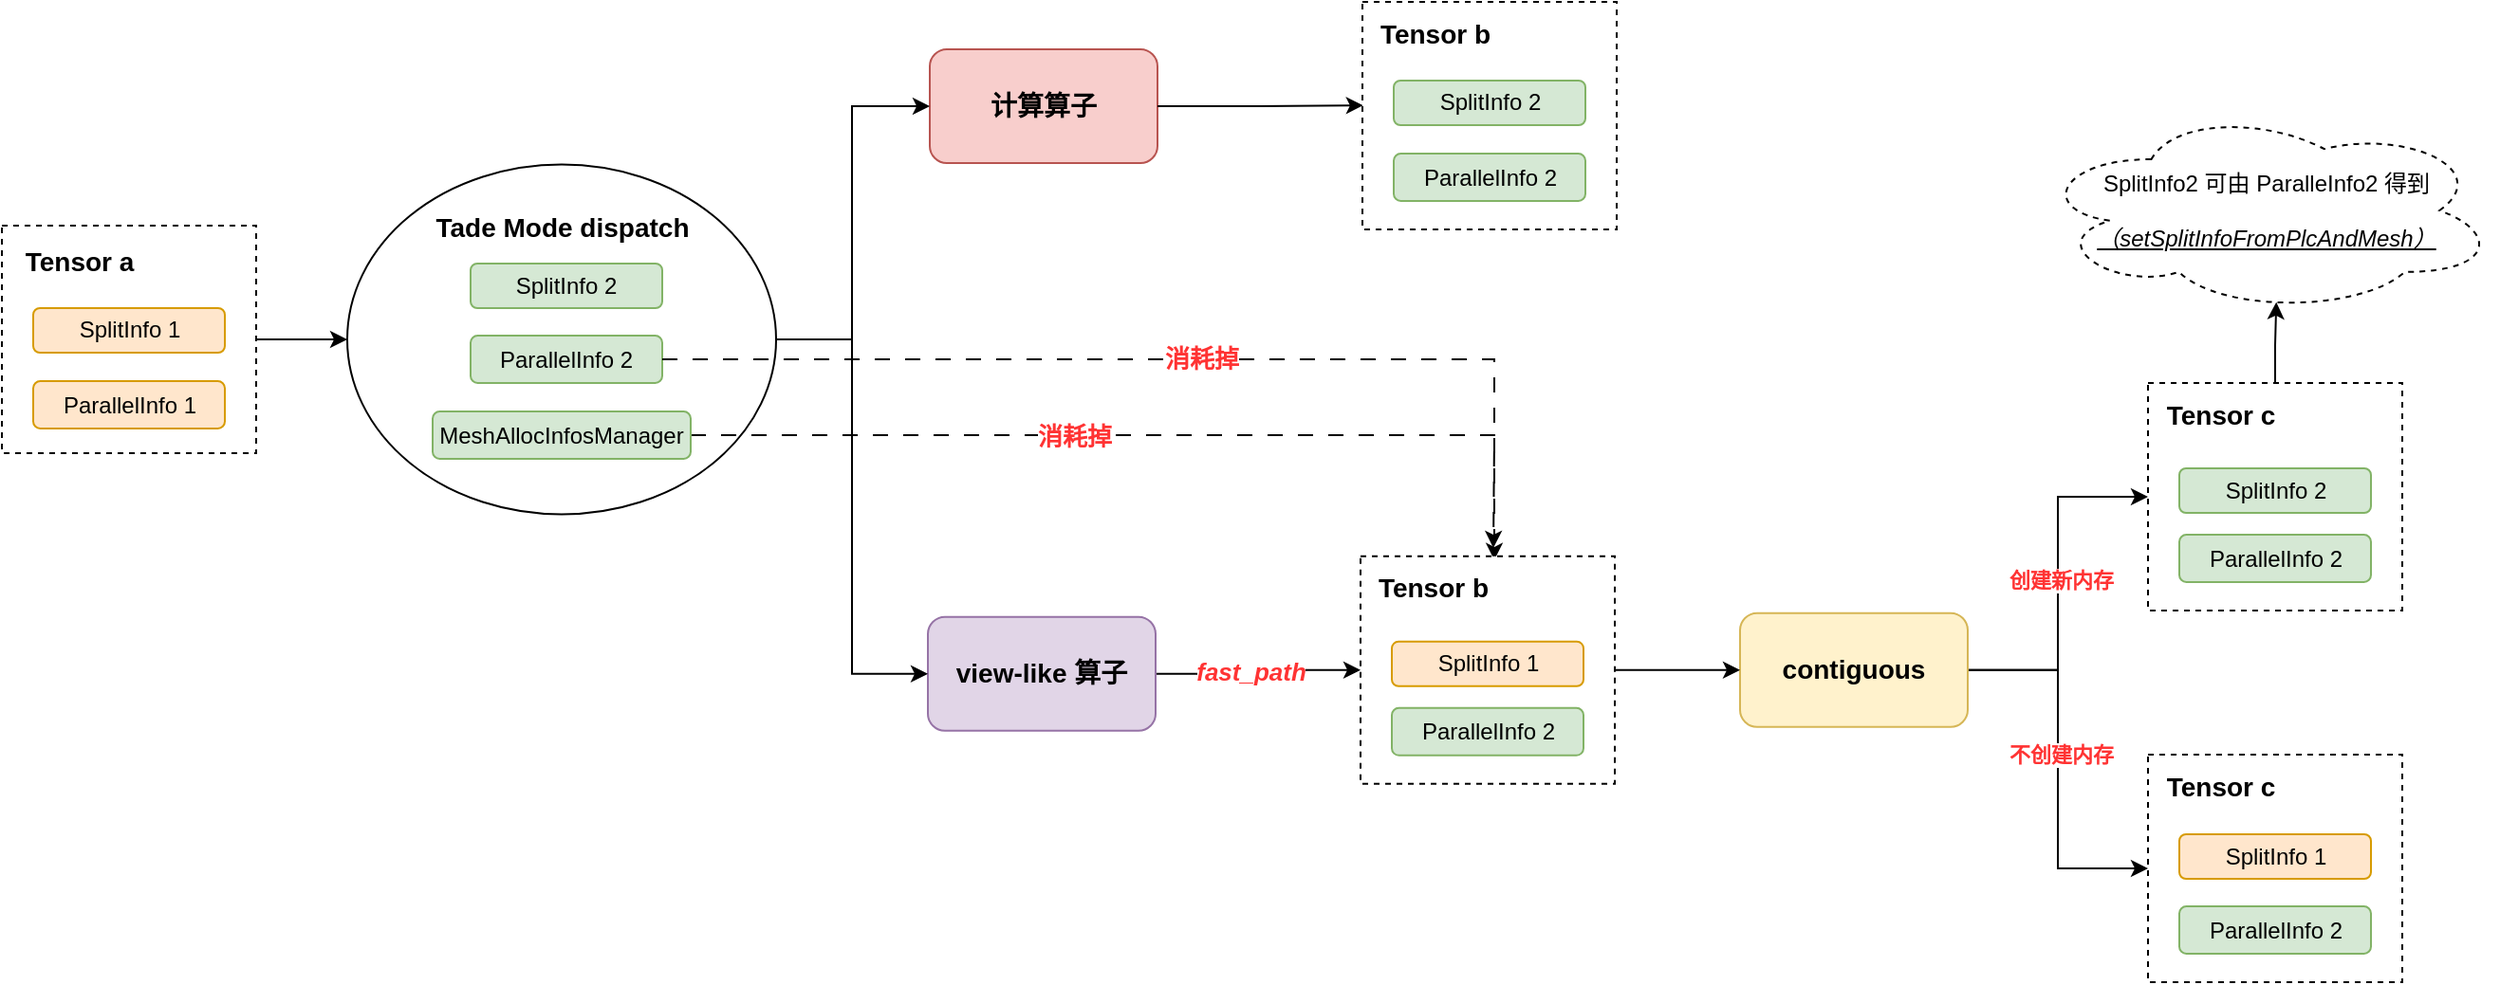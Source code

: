 <mxfile version="28.0.6">
  <diagram name="第 1 页" id="CdG222YWi3Gpi-IJMu8V">
    <mxGraphModel dx="1546" dy="900" grid="1" gridSize="10" guides="1" tooltips="1" connect="1" arrows="1" fold="1" page="1" pageScale="1" pageWidth="827" pageHeight="1169" math="0" shadow="0">
      <root>
        <mxCell id="0" />
        <mxCell id="1" parent="0" />
        <mxCell id="qGf1blorMeZrk6eY_F8d-1" value="&lt;font style=&quot;font-size: 14px;&quot;&gt;&lt;b&gt;计算算子&lt;/b&gt;&lt;/font&gt;" style="rounded=1;whiteSpace=wrap;html=1;fillColor=#f8cecc;strokeColor=#b85450;" parent="1" vertex="1">
          <mxGeometry x="590" y="140" width="120" height="60" as="geometry" />
        </mxCell>
        <mxCell id="qGf1blorMeZrk6eY_F8d-2" style="edgeStyle=orthogonalEdgeStyle;rounded=0;orthogonalLoop=1;jettySize=auto;html=1;entryX=0;entryY=0.5;entryDx=0;entryDy=0;" parent="1" source="qGf1blorMeZrk6eY_F8d-16" target="qGf1blorMeZrk6eY_F8d-31" edge="1">
          <mxGeometry relative="1" as="geometry" />
        </mxCell>
        <mxCell id="qGf1blorMeZrk6eY_F8d-3" style="edgeStyle=orthogonalEdgeStyle;rounded=0;orthogonalLoop=1;jettySize=auto;html=1;entryX=0;entryY=0.5;entryDx=0;entryDy=0;" parent="1" source="qGf1blorMeZrk6eY_F8d-31" target="qGf1blorMeZrk6eY_F8d-1" edge="1">
          <mxGeometry relative="1" as="geometry">
            <Array as="points">
              <mxPoint x="549" y="293" />
              <mxPoint x="549" y="170" />
            </Array>
          </mxGeometry>
        </mxCell>
        <mxCell id="qGf1blorMeZrk6eY_F8d-4" style="edgeStyle=orthogonalEdgeStyle;rounded=0;orthogonalLoop=1;jettySize=auto;html=1;entryX=0.003;entryY=0.455;entryDx=0;entryDy=0;entryPerimeter=0;" parent="1" source="qGf1blorMeZrk6eY_F8d-1" target="qGf1blorMeZrk6eY_F8d-21" edge="1">
          <mxGeometry relative="1" as="geometry" />
        </mxCell>
        <mxCell id="qGf1blorMeZrk6eY_F8d-5" style="edgeStyle=orthogonalEdgeStyle;rounded=0;orthogonalLoop=1;jettySize=auto;html=1;entryX=0;entryY=0.5;entryDx=0;entryDy=0;" parent="1" source="qGf1blorMeZrk6eY_F8d-7" target="qGf1blorMeZrk6eY_F8d-44" edge="1">
          <mxGeometry relative="1" as="geometry" />
        </mxCell>
        <mxCell id="qGf1blorMeZrk6eY_F8d-6" value="&lt;span style=&quot;font-size: 13px;&quot;&gt;fast_path&lt;/span&gt;" style="edgeLabel;html=1;align=center;verticalAlign=middle;resizable=0;points=[];fontStyle=3;fontColor=#FF3333;" parent="qGf1blorMeZrk6eY_F8d-5" vertex="1" connectable="0">
          <mxGeometry x="0.111" relative="1" as="geometry">
            <mxPoint x="-9" as="offset" />
          </mxGeometry>
        </mxCell>
        <mxCell id="qGf1blorMeZrk6eY_F8d-7" value="&lt;font style=&quot;font-size: 14px;&quot;&gt;&lt;b&gt;view-like 算子&lt;/b&gt;&lt;/font&gt;" style="rounded=1;whiteSpace=wrap;html=1;fillColor=#e1d5e7;strokeColor=#9673a6;" parent="1" vertex="1">
          <mxGeometry x="589" y="439.4" width="120" height="60" as="geometry" />
        </mxCell>
        <mxCell id="qGf1blorMeZrk6eY_F8d-8" style="edgeStyle=orthogonalEdgeStyle;rounded=0;orthogonalLoop=1;jettySize=auto;html=1;entryX=0;entryY=0.5;entryDx=0;entryDy=0;" parent="1" source="qGf1blorMeZrk6eY_F8d-31" target="qGf1blorMeZrk6eY_F8d-7" edge="1">
          <mxGeometry relative="1" as="geometry" />
        </mxCell>
        <mxCell id="qGf1blorMeZrk6eY_F8d-9" style="edgeStyle=orthogonalEdgeStyle;rounded=0;orthogonalLoop=1;jettySize=auto;html=1;entryX=0;entryY=0.5;entryDx=0;entryDy=0;" parent="1" source="qGf1blorMeZrk6eY_F8d-13" target="qGf1blorMeZrk6eY_F8d-26" edge="1">
          <mxGeometry relative="1" as="geometry" />
        </mxCell>
        <mxCell id="qGf1blorMeZrk6eY_F8d-10" value="&lt;b&gt;&lt;font style=&quot;color: rgb(255, 51, 51);&quot;&gt;创建新内存&lt;/font&gt;&lt;/b&gt;" style="edgeLabel;html=1;align=center;verticalAlign=middle;resizable=0;points=[];" parent="qGf1blorMeZrk6eY_F8d-9" vertex="1" connectable="0">
          <mxGeometry x="0.017" y="-1" relative="1" as="geometry">
            <mxPoint as="offset" />
          </mxGeometry>
        </mxCell>
        <mxCell id="qGf1blorMeZrk6eY_F8d-11" style="edgeStyle=orthogonalEdgeStyle;rounded=0;orthogonalLoop=1;jettySize=auto;html=1;entryX=0;entryY=0.5;entryDx=0;entryDy=0;" parent="1" source="qGf1blorMeZrk6eY_F8d-13" target="qGf1blorMeZrk6eY_F8d-41" edge="1">
          <mxGeometry relative="1" as="geometry" />
        </mxCell>
        <mxCell id="qGf1blorMeZrk6eY_F8d-12" value="&lt;font style=&quot;color: rgb(255, 51, 51);&quot;&gt;&lt;b&gt;不创建内存&lt;/b&gt;&lt;/font&gt;" style="edgeLabel;html=1;align=center;verticalAlign=middle;resizable=0;points=[];" parent="qGf1blorMeZrk6eY_F8d-11" vertex="1" connectable="0">
          <mxGeometry x="-0.081" y="1" relative="1" as="geometry">
            <mxPoint as="offset" />
          </mxGeometry>
        </mxCell>
        <mxCell id="qGf1blorMeZrk6eY_F8d-13" value="&lt;font style=&quot;font-size: 14px;&quot;&gt;&lt;b&gt;contiguous&lt;/b&gt;&lt;/font&gt;" style="rounded=1;whiteSpace=wrap;html=1;fillColor=#fff2cc;strokeColor=#d6b656;" parent="1" vertex="1">
          <mxGeometry x="1017" y="437.4" width="120" height="60" as="geometry" />
        </mxCell>
        <mxCell id="qGf1blorMeZrk6eY_F8d-14" style="edgeStyle=orthogonalEdgeStyle;rounded=0;orthogonalLoop=1;jettySize=auto;html=1;" parent="1" source="qGf1blorMeZrk6eY_F8d-44" target="qGf1blorMeZrk6eY_F8d-13" edge="1">
          <mxGeometry relative="1" as="geometry" />
        </mxCell>
        <mxCell id="qGf1blorMeZrk6eY_F8d-15" value="" style="group" parent="1" vertex="1" connectable="0">
          <mxGeometry x="101" y="233" width="134" height="120" as="geometry" />
        </mxCell>
        <mxCell id="qGf1blorMeZrk6eY_F8d-16" value="" style="rounded=0;whiteSpace=wrap;html=1;dashed=1;container=0;" parent="qGf1blorMeZrk6eY_F8d-15" vertex="1">
          <mxGeometry width="134" height="120" as="geometry" />
        </mxCell>
        <mxCell id="qGf1blorMeZrk6eY_F8d-17" value="SplitInfo 1" style="rounded=1;whiteSpace=wrap;html=1;fillColor=#ffe6cc;strokeColor=#d79b00;container=0;" parent="qGf1blorMeZrk6eY_F8d-15" vertex="1">
          <mxGeometry x="16.5" y="43.5" width="101" height="23.5" as="geometry" />
        </mxCell>
        <mxCell id="qGf1blorMeZrk6eY_F8d-18" value="&lt;b&gt;&lt;font style=&quot;font-size: 14px;&quot;&gt;Tensor a&lt;/font&gt;&lt;/b&gt;" style="text;html=1;align=center;verticalAlign=middle;whiteSpace=wrap;rounded=0;container=0;" parent="qGf1blorMeZrk6eY_F8d-15" vertex="1">
          <mxGeometry x="10.5" y="4" width="60" height="30" as="geometry" />
        </mxCell>
        <mxCell id="qGf1blorMeZrk6eY_F8d-19" value="ParallelInfo 1" style="rounded=1;whiteSpace=wrap;html=1;fillColor=#ffe6cc;strokeColor=#d79b00;container=0;" parent="qGf1blorMeZrk6eY_F8d-15" vertex="1">
          <mxGeometry x="16.5" y="82" width="101" height="25" as="geometry" />
        </mxCell>
        <mxCell id="qGf1blorMeZrk6eY_F8d-20" value="" style="group" parent="1" vertex="1" connectable="0">
          <mxGeometry x="818" y="115" width="134" height="120" as="geometry" />
        </mxCell>
        <mxCell id="qGf1blorMeZrk6eY_F8d-21" value="" style="rounded=0;whiteSpace=wrap;html=1;movable=1;resizable=1;rotatable=1;deletable=1;editable=1;locked=0;connectable=1;dashed=1;container=0;" parent="qGf1blorMeZrk6eY_F8d-20" vertex="1">
          <mxGeometry width="134" height="120" as="geometry" />
        </mxCell>
        <mxCell id="qGf1blorMeZrk6eY_F8d-22" value="SplitInfo 2" style="rounded=1;whiteSpace=wrap;html=1;fillColor=#d5e8d4;strokeColor=#82b366;container=0;" parent="qGf1blorMeZrk6eY_F8d-20" vertex="1">
          <mxGeometry x="16.5" y="41.5" width="101" height="23.5" as="geometry" />
        </mxCell>
        <mxCell id="qGf1blorMeZrk6eY_F8d-23" value="&lt;b&gt;&lt;font style=&quot;font-size: 14px;&quot;&gt;Tensor b&lt;/font&gt;&lt;/b&gt;" style="text;html=1;align=center;verticalAlign=middle;whiteSpace=wrap;rounded=0;container=0;" parent="qGf1blorMeZrk6eY_F8d-20" vertex="1">
          <mxGeometry x="6" y="2" width="64.5" height="30" as="geometry" />
        </mxCell>
        <mxCell id="qGf1blorMeZrk6eY_F8d-24" value="ParallelInfo 2" style="rounded=1;whiteSpace=wrap;html=1;fillColor=#d5e8d4;strokeColor=#82b366;container=0;" parent="qGf1blorMeZrk6eY_F8d-20" vertex="1">
          <mxGeometry x="16.5" y="80" width="101" height="25" as="geometry" />
        </mxCell>
        <mxCell id="qGf1blorMeZrk6eY_F8d-25" value="" style="group" parent="1" vertex="1" connectable="0">
          <mxGeometry x="1232" y="316" width="134" height="120" as="geometry" />
        </mxCell>
        <mxCell id="qGf1blorMeZrk6eY_F8d-26" value="" style="rounded=0;whiteSpace=wrap;html=1;movable=1;resizable=1;rotatable=1;deletable=1;editable=1;locked=0;connectable=1;dashed=1;container=0;" parent="qGf1blorMeZrk6eY_F8d-25" vertex="1">
          <mxGeometry width="134" height="120" as="geometry" />
        </mxCell>
        <mxCell id="qGf1blorMeZrk6eY_F8d-27" value="&lt;b&gt;&lt;font style=&quot;font-size: 14px;&quot;&gt;Tensor c&lt;/font&gt;&lt;/b&gt;" style="text;html=1;align=center;verticalAlign=middle;whiteSpace=wrap;rounded=0;container=0;" parent="qGf1blorMeZrk6eY_F8d-25" vertex="1">
          <mxGeometry x="6" y="2" width="64.5" height="30" as="geometry" />
        </mxCell>
        <mxCell id="qGf1blorMeZrk6eY_F8d-28" value="ParallelInfo 2" style="rounded=1;whiteSpace=wrap;html=1;fillColor=#d5e8d4;strokeColor=#82b366;container=0;" parent="qGf1blorMeZrk6eY_F8d-25" vertex="1">
          <mxGeometry x="16.5" y="80" width="101" height="25" as="geometry" />
        </mxCell>
        <mxCell id="qGf1blorMeZrk6eY_F8d-29" value="SplitInfo 2" style="rounded=1;whiteSpace=wrap;html=1;fillColor=#d5e8d4;strokeColor=#82b366;container=0;" parent="qGf1blorMeZrk6eY_F8d-25" vertex="1">
          <mxGeometry x="16.5" y="45" width="101" height="23.5" as="geometry" />
        </mxCell>
        <mxCell id="qGf1blorMeZrk6eY_F8d-30" value="SplitInfo2 可由 ParalleInfo2 得到&lt;div&gt;&lt;br&gt;&lt;i&gt;&lt;u&gt;（setSplitInfoFromPlcAndMesh）&lt;/u&gt;&lt;/i&gt;&lt;/div&gt;" style="ellipse;shape=cloud;whiteSpace=wrap;html=1;dashed=1;" parent="1" vertex="1">
          <mxGeometry x="1173" y="171" width="243" height="108" as="geometry" />
        </mxCell>
        <mxCell id="qGf1blorMeZrk6eY_F8d-31" value="" style="ellipse;whiteSpace=wrap;html=1;" parent="1" vertex="1">
          <mxGeometry x="283" y="200.75" width="226" height="184.5" as="geometry" />
        </mxCell>
        <mxCell id="qGf1blorMeZrk6eY_F8d-32" value="&lt;font style=&quot;font-size: 14px;&quot;&gt;&lt;b&gt;Tade Mode dispatch&lt;/b&gt;&lt;/font&gt;" style="text;html=1;align=center;verticalAlign=middle;whiteSpace=wrap;rounded=0;" parent="1" vertex="1">
          <mxGeometry x="326.5" y="219" width="139" height="30" as="geometry" />
        </mxCell>
        <mxCell id="qGf1blorMeZrk6eY_F8d-33" value="ParallelInfo 2" style="rounded=1;whiteSpace=wrap;html=1;fillColor=#d5e8d4;strokeColor=#82b366;container=0;" parent="1" vertex="1">
          <mxGeometry x="348" y="291" width="101" height="25" as="geometry" />
        </mxCell>
        <mxCell id="qGf1blorMeZrk6eY_F8d-34" value="SplitInfo 2" style="rounded=1;whiteSpace=wrap;html=1;fillColor=#d5e8d4;strokeColor=#82b366;container=0;" parent="1" vertex="1">
          <mxGeometry x="348" y="253" width="101" height="23.5" as="geometry" />
        </mxCell>
        <mxCell id="qGf1blorMeZrk6eY_F8d-35" style="edgeStyle=orthogonalEdgeStyle;rounded=0;orthogonalLoop=1;jettySize=auto;html=1;dashed=1;dashPattern=8 8;" parent="1" source="qGf1blorMeZrk6eY_F8d-37" edge="1">
          <mxGeometry relative="1" as="geometry">
            <mxPoint x="887" y="403" as="targetPoint" />
          </mxGeometry>
        </mxCell>
        <mxCell id="qGf1blorMeZrk6eY_F8d-36" value="&lt;font style=&quot;color: rgb(255, 51, 51); font-size: 13px;&quot;&gt;&lt;b&gt;消耗掉&lt;/b&gt;&lt;/font&gt;" style="edgeLabel;html=1;align=center;verticalAlign=middle;resizable=0;points=[];" parent="qGf1blorMeZrk6eY_F8d-35" vertex="1" connectable="0">
          <mxGeometry x="-0.168" y="-3" relative="1" as="geometry">
            <mxPoint x="1" y="-3" as="offset" />
          </mxGeometry>
        </mxCell>
        <mxCell id="qGf1blorMeZrk6eY_F8d-37" value="MeshAllocInfosManager" style="rounded=1;whiteSpace=wrap;html=1;fillColor=#d5e8d4;strokeColor=#82b366;container=0;" parent="1" vertex="1">
          <mxGeometry x="328" y="331" width="136" height="25" as="geometry" />
        </mxCell>
        <mxCell id="qGf1blorMeZrk6eY_F8d-38" style="edgeStyle=orthogonalEdgeStyle;rounded=0;orthogonalLoop=1;jettySize=auto;html=1;entryX=1;entryY=0;entryDx=0;entryDy=0;dashed=1;dashPattern=8 8;exitX=1;exitY=0.5;exitDx=0;exitDy=0;" parent="1" source="qGf1blorMeZrk6eY_F8d-33" target="qGf1blorMeZrk6eY_F8d-45" edge="1">
          <mxGeometry relative="1" as="geometry">
            <mxPoint x="471" y="308.001" as="sourcePoint" />
            <mxPoint x="916.586" y="415.53" as="targetPoint" />
          </mxGeometry>
        </mxCell>
        <mxCell id="qGf1blorMeZrk6eY_F8d-39" value="&lt;font style=&quot;color: rgb(255, 51, 51); font-size: 13px;&quot;&gt;&lt;b&gt;消耗掉&lt;/b&gt;&lt;/font&gt;" style="edgeLabel;html=1;align=center;verticalAlign=middle;resizable=0;points=[];" parent="qGf1blorMeZrk6eY_F8d-38" vertex="1" connectable="0">
          <mxGeometry x="0.054" relative="1" as="geometry">
            <mxPoint x="-3" y="-1" as="offset" />
          </mxGeometry>
        </mxCell>
        <mxCell id="qGf1blorMeZrk6eY_F8d-40" style="edgeStyle=orthogonalEdgeStyle;rounded=0;orthogonalLoop=1;jettySize=auto;html=1;entryX=0.521;entryY=0.948;entryDx=0;entryDy=0;entryPerimeter=0;" parent="1" source="qGf1blorMeZrk6eY_F8d-26" target="qGf1blorMeZrk6eY_F8d-30" edge="1">
          <mxGeometry relative="1" as="geometry" />
        </mxCell>
        <mxCell id="qGf1blorMeZrk6eY_F8d-41" value="" style="rounded=0;whiteSpace=wrap;html=1;movable=1;resizable=1;rotatable=1;deletable=1;editable=1;locked=0;connectable=1;dashed=1;container=0;" parent="1" vertex="1">
          <mxGeometry x="1232" y="512" width="134" height="120" as="geometry" />
        </mxCell>
        <mxCell id="qGf1blorMeZrk6eY_F8d-42" value="&lt;b&gt;&lt;font style=&quot;font-size: 14px;&quot;&gt;Tensor c&lt;/font&gt;&lt;/b&gt;" style="text;html=1;align=center;verticalAlign=middle;whiteSpace=wrap;rounded=0;container=0;" parent="1" vertex="1">
          <mxGeometry x="1238" y="514" width="64.5" height="30" as="geometry" />
        </mxCell>
        <mxCell id="qGf1blorMeZrk6eY_F8d-43" value="ParallelInfo 2" style="rounded=1;whiteSpace=wrap;html=1;fillColor=#d5e8d4;strokeColor=#82b366;container=0;" parent="1" vertex="1">
          <mxGeometry x="1248.5" y="592" width="101" height="25" as="geometry" />
        </mxCell>
        <mxCell id="qGf1blorMeZrk6eY_F8d-44" value="" style="rounded=0;whiteSpace=wrap;html=1;movable=1;resizable=1;rotatable=1;deletable=1;editable=1;locked=0;connectable=1;dashed=1;container=0;" parent="1" vertex="1">
          <mxGeometry x="817" y="407.4" width="134" height="120" as="geometry" />
        </mxCell>
        <mxCell id="qGf1blorMeZrk6eY_F8d-45" value="&lt;b&gt;&lt;font style=&quot;font-size: 14px;&quot;&gt;Tensor b&lt;/font&gt;&lt;/b&gt;" style="text;html=1;align=center;verticalAlign=middle;whiteSpace=wrap;rounded=0;container=0;" parent="1" vertex="1">
          <mxGeometry x="823" y="409.4" width="64.5" height="30" as="geometry" />
        </mxCell>
        <mxCell id="qGf1blorMeZrk6eY_F8d-46" value="ParallelInfo 2" style="rounded=1;whiteSpace=wrap;html=1;fillColor=#d5e8d4;strokeColor=#82b366;container=0;" parent="1" vertex="1">
          <mxGeometry x="833.5" y="487.4" width="101" height="25" as="geometry" />
        </mxCell>
        <mxCell id="qGf1blorMeZrk6eY_F8d-47" value="SplitInfo 1" style="rounded=1;whiteSpace=wrap;html=1;fillColor=#ffe6cc;strokeColor=#d79b00;container=0;" parent="1" vertex="1">
          <mxGeometry x="833.5" y="452.4" width="101" height="23.5" as="geometry" />
        </mxCell>
        <mxCell id="qGf1blorMeZrk6eY_F8d-48" value="SplitInfo 1" style="rounded=1;whiteSpace=wrap;html=1;fillColor=#ffe6cc;strokeColor=#d79b00;container=0;" parent="1" vertex="1">
          <mxGeometry x="1248.5" y="554" width="101" height="23.5" as="geometry" />
        </mxCell>
      </root>
    </mxGraphModel>
  </diagram>
</mxfile>
